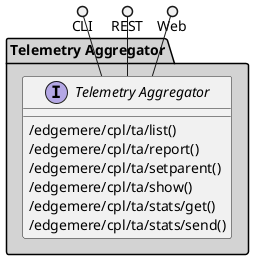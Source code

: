 @startuml



package "Telemetry Aggregator" #lightgray {

    interface "Telemetry Aggregator" as i {
            /edgemere/cpl/ta/list()
            /edgemere/cpl/ta/report()
            /edgemere/cpl/ta/setparent()
            /edgemere/cpl/ta/show()
            /edgemere/cpl/ta/stats/get()
            /edgemere/cpl/ta/stats/send()
    
    }
}

CLI ()-- i
REST ()-- i
Web ()-- i

package "Telemetry Aggregator" #lightgray {


}



@enduml
